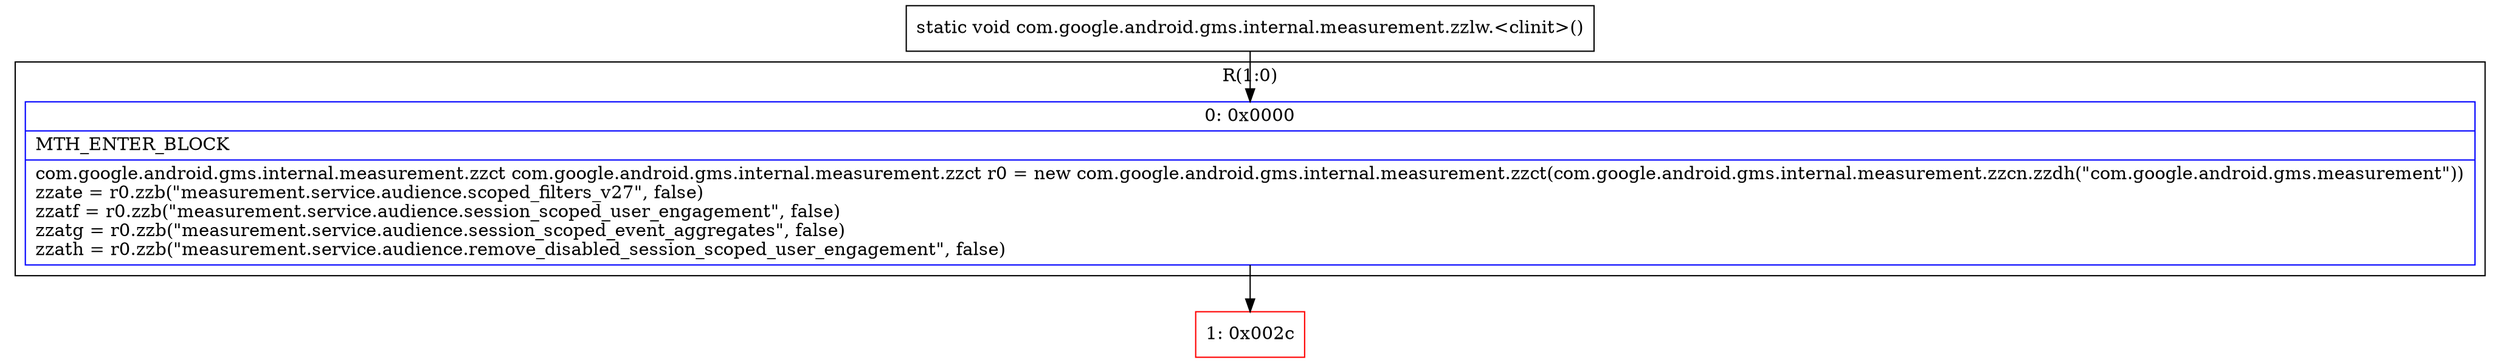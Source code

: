 digraph "CFG forcom.google.android.gms.internal.measurement.zzlw.\<clinit\>()V" {
subgraph cluster_Region_1949857383 {
label = "R(1:0)";
node [shape=record,color=blue];
Node_0 [shape=record,label="{0\:\ 0x0000|MTH_ENTER_BLOCK\l|com.google.android.gms.internal.measurement.zzct com.google.android.gms.internal.measurement.zzct r0 = new com.google.android.gms.internal.measurement.zzct(com.google.android.gms.internal.measurement.zzcn.zzdh(\"com.google.android.gms.measurement\"))\lzzate = r0.zzb(\"measurement.service.audience.scoped_filters_v27\", false)\lzzatf = r0.zzb(\"measurement.service.audience.session_scoped_user_engagement\", false)\lzzatg = r0.zzb(\"measurement.service.audience.session_scoped_event_aggregates\", false)\lzzath = r0.zzb(\"measurement.service.audience.remove_disabled_session_scoped_user_engagement\", false)\l}"];
}
Node_1 [shape=record,color=red,label="{1\:\ 0x002c}"];
MethodNode[shape=record,label="{static void com.google.android.gms.internal.measurement.zzlw.\<clinit\>() }"];
MethodNode -> Node_0;
Node_0 -> Node_1;
}

